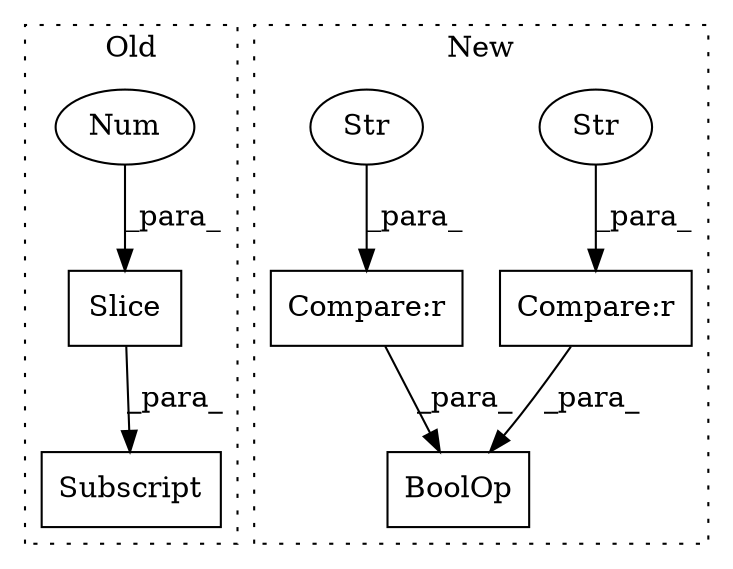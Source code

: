 digraph G {
subgraph cluster0 {
1 [label="Slice" a="80" s="19524" l="3" shape="box"];
3 [label="Num" a="76" s="19525" l="2" shape="ellipse"];
4 [label="Subscript" a="63" s="19511,0" l="17,0" shape="box"];
label = "Old";
style="dotted";
}
subgraph cluster1 {
2 [label="BoolOp" a="72" s="22233" l="40" shape="box"];
5 [label="Compare:r" a="40" s="22233" l="17" shape="box"];
6 [label="Compare:r" a="40" s="22254" l="19" shape="box"];
7 [label="Str" a="66" s="22254" l="10" shape="ellipse"];
8 [label="Str" a="66" s="22233" l="8" shape="ellipse"];
label = "New";
style="dotted";
}
1 -> 4 [label="_para_"];
3 -> 1 [label="_para_"];
5 -> 2 [label="_para_"];
6 -> 2 [label="_para_"];
7 -> 6 [label="_para_"];
8 -> 5 [label="_para_"];
}